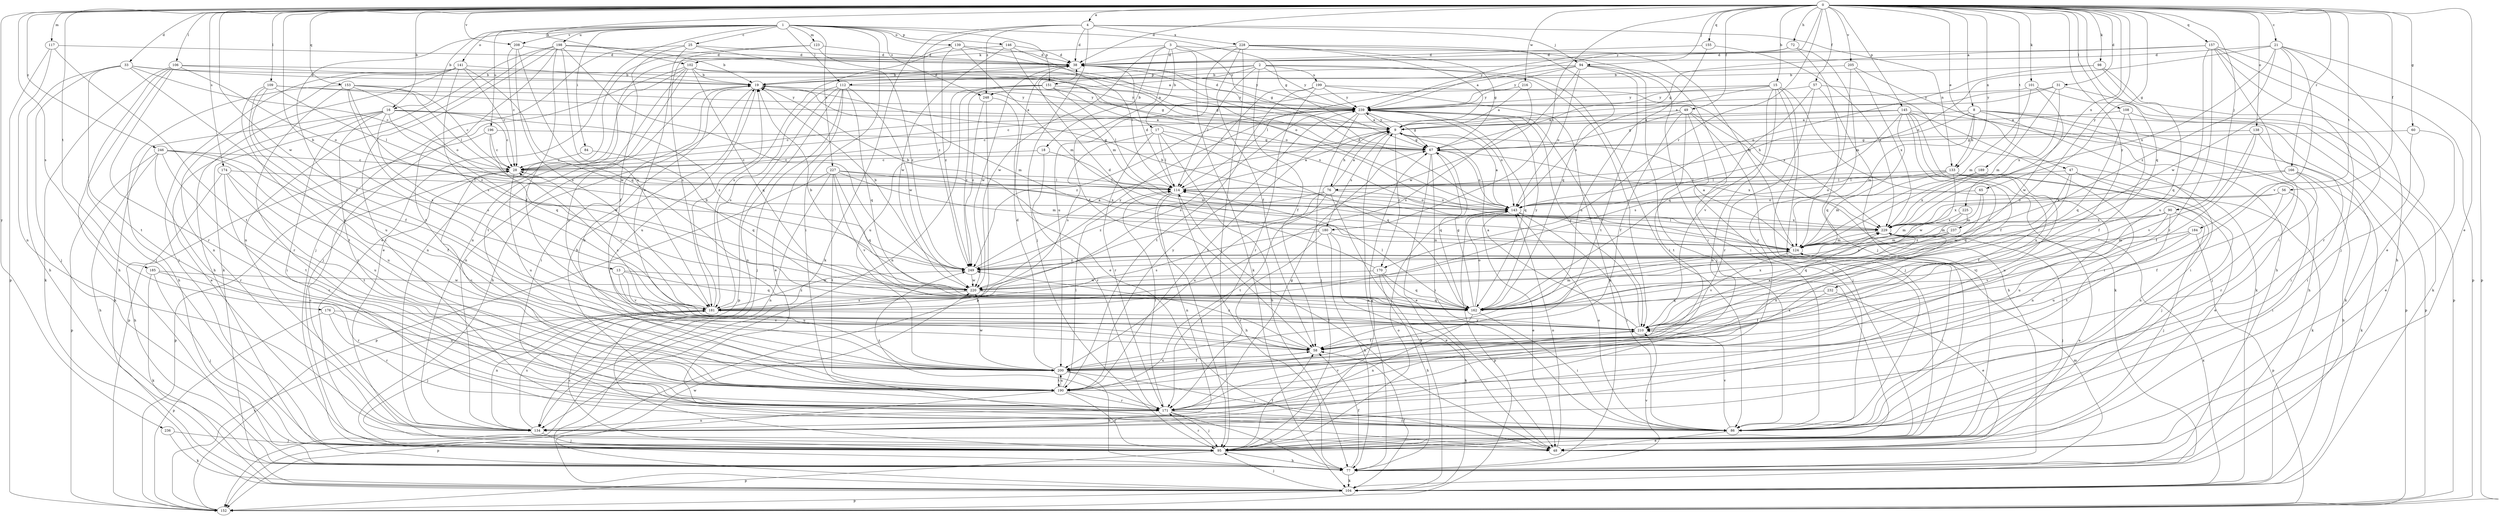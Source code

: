 strict digraph  {
0;
1;
2;
3;
4;
8;
9;
13;
15;
16;
17;
18;
19;
21;
25;
28;
31;
33;
38;
47;
48;
49;
56;
57;
58;
60;
65;
67;
72;
76;
77;
84;
86;
90;
94;
95;
98;
101;
102;
104;
106;
108;
109;
112;
114;
117;
123;
124;
133;
134;
138;
139;
141;
143;
145;
146;
151;
152;
153;
155;
157;
162;
166;
170;
171;
174;
176;
180;
181;
184;
185;
189;
190;
196;
198;
199;
200;
205;
208;
210;
216;
220;
225;
227;
228;
229;
232;
236;
237;
239;
246;
248;
249;
0 -> 4  [label=a];
0 -> 8  [label=a];
0 -> 13  [label=b];
0 -> 15  [label=b];
0 -> 16  [label=b];
0 -> 21  [label=c];
0 -> 31  [label=d];
0 -> 33  [label=d];
0 -> 38  [label=d];
0 -> 47  [label=e];
0 -> 48  [label=e];
0 -> 49  [label=f];
0 -> 56  [label=f];
0 -> 57  [label=f];
0 -> 60  [label=g];
0 -> 65  [label=g];
0 -> 72  [label=h];
0 -> 90  [label=j];
0 -> 94  [label=j];
0 -> 98  [label=k];
0 -> 101  [label=k];
0 -> 102  [label=k];
0 -> 106  [label=l];
0 -> 108  [label=l];
0 -> 109  [label=l];
0 -> 117  [label=m];
0 -> 133  [label=n];
0 -> 138  [label=o];
0 -> 145  [label=p];
0 -> 153  [label=q];
0 -> 155  [label=q];
0 -> 157  [label=q];
0 -> 162  [label=q];
0 -> 166  [label=r];
0 -> 170  [label=r];
0 -> 174  [label=s];
0 -> 176  [label=s];
0 -> 180  [label=s];
0 -> 184  [label=t];
0 -> 185  [label=t];
0 -> 189  [label=t];
0 -> 205  [label=v];
0 -> 208  [label=v];
0 -> 216  [label=w];
0 -> 220  [label=w];
0 -> 225  [label=x];
0 -> 232  [label=y];
0 -> 236  [label=y];
0 -> 237  [label=y];
0 -> 239  [label=y];
0 -> 246  [label=z];
1 -> 16  [label=b];
1 -> 25  [label=c];
1 -> 48  [label=e];
1 -> 58  [label=f];
1 -> 67  [label=g];
1 -> 84  [label=i];
1 -> 86  [label=i];
1 -> 112  [label=l];
1 -> 123  [label=m];
1 -> 139  [label=o];
1 -> 141  [label=o];
1 -> 146  [label=p];
1 -> 151  [label=p];
1 -> 196  [label=u];
1 -> 198  [label=u];
1 -> 208  [label=v];
1 -> 227  [label=x];
1 -> 248  [label=z];
2 -> 58  [label=f];
2 -> 86  [label=i];
2 -> 112  [label=l];
2 -> 114  [label=l];
2 -> 151  [label=p];
2 -> 199  [label=u];
2 -> 210  [label=v];
2 -> 239  [label=y];
2 -> 248  [label=z];
3 -> 17  [label=b];
3 -> 18  [label=b];
3 -> 58  [label=f];
3 -> 67  [label=g];
3 -> 102  [label=k];
3 -> 104  [label=k];
3 -> 124  [label=m];
3 -> 220  [label=w];
4 -> 38  [label=d];
4 -> 94  [label=j];
4 -> 95  [label=j];
4 -> 104  [label=k];
4 -> 133  [label=n];
4 -> 228  [label=x];
4 -> 248  [label=z];
4 -> 249  [label=z];
8 -> 9  [label=a];
8 -> 76  [label=h];
8 -> 86  [label=i];
8 -> 95  [label=j];
8 -> 104  [label=k];
8 -> 124  [label=m];
8 -> 133  [label=n];
8 -> 152  [label=p];
9 -> 67  [label=g];
9 -> 76  [label=h];
9 -> 170  [label=r];
9 -> 180  [label=s];
9 -> 239  [label=y];
13 -> 162  [label=q];
13 -> 200  [label=u];
13 -> 210  [label=v];
13 -> 220  [label=w];
15 -> 28  [label=c];
15 -> 86  [label=i];
15 -> 95  [label=j];
15 -> 104  [label=k];
15 -> 134  [label=n];
15 -> 143  [label=o];
15 -> 210  [label=v];
15 -> 239  [label=y];
16 -> 9  [label=a];
16 -> 28  [label=c];
16 -> 48  [label=e];
16 -> 86  [label=i];
16 -> 104  [label=k];
16 -> 162  [label=q];
16 -> 171  [label=r];
16 -> 181  [label=s];
16 -> 249  [label=z];
17 -> 67  [label=g];
17 -> 77  [label=h];
17 -> 114  [label=l];
17 -> 162  [label=q];
17 -> 171  [label=r];
17 -> 181  [label=s];
18 -> 28  [label=c];
18 -> 124  [label=m];
18 -> 171  [label=r];
19 -> 38  [label=d];
19 -> 77  [label=h];
19 -> 86  [label=i];
19 -> 124  [label=m];
19 -> 134  [label=n];
19 -> 200  [label=u];
19 -> 239  [label=y];
21 -> 38  [label=d];
21 -> 48  [label=e];
21 -> 143  [label=o];
21 -> 152  [label=p];
21 -> 210  [label=v];
21 -> 220  [label=w];
21 -> 229  [label=x];
21 -> 249  [label=z];
25 -> 38  [label=d];
25 -> 58  [label=f];
25 -> 95  [label=j];
25 -> 210  [label=v];
25 -> 249  [label=z];
28 -> 114  [label=l];
28 -> 152  [label=p];
28 -> 200  [label=u];
31 -> 9  [label=a];
31 -> 124  [label=m];
31 -> 152  [label=p];
31 -> 229  [label=x];
31 -> 239  [label=y];
33 -> 9  [label=a];
33 -> 19  [label=b];
33 -> 28  [label=c];
33 -> 77  [label=h];
33 -> 95  [label=j];
33 -> 190  [label=t];
33 -> 200  [label=u];
38 -> 19  [label=b];
38 -> 220  [label=w];
38 -> 239  [label=y];
47 -> 58  [label=f];
47 -> 95  [label=j];
47 -> 104  [label=k];
47 -> 114  [label=l];
47 -> 162  [label=q];
48 -> 114  [label=l];
48 -> 143  [label=o];
49 -> 9  [label=a];
49 -> 58  [label=f];
49 -> 67  [label=g];
49 -> 77  [label=h];
49 -> 86  [label=i];
49 -> 95  [label=j];
49 -> 190  [label=t];
56 -> 58  [label=f];
56 -> 86  [label=i];
56 -> 143  [label=o];
56 -> 229  [label=x];
57 -> 95  [label=j];
57 -> 104  [label=k];
57 -> 162  [label=q];
57 -> 171  [label=r];
57 -> 239  [label=y];
58 -> 200  [label=u];
58 -> 249  [label=z];
60 -> 48  [label=e];
60 -> 67  [label=g];
60 -> 86  [label=i];
65 -> 124  [label=m];
65 -> 143  [label=o];
65 -> 220  [label=w];
67 -> 28  [label=c];
67 -> 48  [label=e];
67 -> 86  [label=i];
67 -> 143  [label=o];
67 -> 162  [label=q];
67 -> 229  [label=x];
72 -> 38  [label=d];
72 -> 95  [label=j];
72 -> 124  [label=m];
72 -> 239  [label=y];
76 -> 9  [label=a];
76 -> 104  [label=k];
76 -> 143  [label=o];
76 -> 190  [label=t];
76 -> 200  [label=u];
76 -> 249  [label=z];
77 -> 9  [label=a];
77 -> 58  [label=f];
77 -> 104  [label=k];
77 -> 124  [label=m];
77 -> 210  [label=v];
84 -> 28  [label=c];
84 -> 162  [label=q];
86 -> 48  [label=e];
86 -> 143  [label=o];
86 -> 210  [label=v];
90 -> 95  [label=j];
90 -> 124  [label=m];
90 -> 190  [label=t];
90 -> 200  [label=u];
90 -> 210  [label=v];
90 -> 229  [label=x];
94 -> 19  [label=b];
94 -> 86  [label=i];
94 -> 95  [label=j];
94 -> 114  [label=l];
94 -> 143  [label=o];
94 -> 190  [label=t];
94 -> 220  [label=w];
94 -> 239  [label=y];
95 -> 58  [label=f];
95 -> 67  [label=g];
95 -> 77  [label=h];
95 -> 143  [label=o];
95 -> 152  [label=p];
95 -> 171  [label=r];
95 -> 181  [label=s];
98 -> 19  [label=b];
98 -> 143  [label=o];
98 -> 162  [label=q];
98 -> 171  [label=r];
101 -> 104  [label=k];
101 -> 124  [label=m];
101 -> 220  [label=w];
101 -> 239  [label=y];
102 -> 19  [label=b];
102 -> 67  [label=g];
102 -> 95  [label=j];
102 -> 134  [label=n];
102 -> 143  [label=o];
102 -> 162  [label=q];
102 -> 190  [label=t];
102 -> 200  [label=u];
104 -> 58  [label=f];
104 -> 95  [label=j];
104 -> 152  [label=p];
104 -> 220  [label=w];
104 -> 229  [label=x];
106 -> 19  [label=b];
106 -> 67  [label=g];
106 -> 77  [label=h];
106 -> 95  [label=j];
106 -> 104  [label=k];
106 -> 143  [label=o];
106 -> 171  [label=r];
108 -> 9  [label=a];
108 -> 58  [label=f];
108 -> 152  [label=p];
108 -> 162  [label=q];
109 -> 9  [label=a];
109 -> 58  [label=f];
109 -> 114  [label=l];
109 -> 190  [label=t];
109 -> 200  [label=u];
109 -> 239  [label=y];
112 -> 48  [label=e];
112 -> 95  [label=j];
112 -> 134  [label=n];
112 -> 152  [label=p];
112 -> 162  [label=q];
112 -> 181  [label=s];
112 -> 220  [label=w];
112 -> 239  [label=y];
114 -> 9  [label=a];
114 -> 38  [label=d];
114 -> 77  [label=h];
114 -> 95  [label=j];
114 -> 134  [label=n];
114 -> 143  [label=o];
117 -> 38  [label=d];
117 -> 134  [label=n];
117 -> 152  [label=p];
117 -> 190  [label=t];
123 -> 9  [label=a];
123 -> 38  [label=d];
123 -> 48  [label=e];
123 -> 181  [label=s];
124 -> 9  [label=a];
124 -> 86  [label=i];
124 -> 114  [label=l];
124 -> 210  [label=v];
124 -> 249  [label=z];
133 -> 48  [label=e];
133 -> 114  [label=l];
133 -> 124  [label=m];
133 -> 134  [label=n];
133 -> 143  [label=o];
133 -> 200  [label=u];
133 -> 220  [label=w];
134 -> 28  [label=c];
134 -> 95  [label=j];
134 -> 181  [label=s];
138 -> 58  [label=f];
138 -> 67  [label=g];
138 -> 86  [label=i];
138 -> 210  [label=v];
139 -> 38  [label=d];
139 -> 124  [label=m];
139 -> 134  [label=n];
139 -> 143  [label=o];
139 -> 249  [label=z];
141 -> 19  [label=b];
141 -> 28  [label=c];
141 -> 77  [label=h];
141 -> 95  [label=j];
141 -> 134  [label=n];
141 -> 181  [label=s];
141 -> 220  [label=w];
143 -> 9  [label=a];
143 -> 38  [label=d];
143 -> 48  [label=e];
143 -> 86  [label=i];
143 -> 152  [label=p];
143 -> 229  [label=x];
145 -> 9  [label=a];
145 -> 28  [label=c];
145 -> 58  [label=f];
145 -> 77  [label=h];
145 -> 86  [label=i];
145 -> 162  [label=q];
145 -> 181  [label=s];
145 -> 200  [label=u];
145 -> 210  [label=v];
146 -> 38  [label=d];
146 -> 114  [label=l];
146 -> 124  [label=m];
146 -> 181  [label=s];
146 -> 220  [label=w];
151 -> 114  [label=l];
151 -> 134  [label=n];
151 -> 200  [label=u];
151 -> 229  [label=x];
151 -> 239  [label=y];
151 -> 249  [label=z];
152 -> 181  [label=s];
153 -> 28  [label=c];
153 -> 77  [label=h];
153 -> 114  [label=l];
153 -> 143  [label=o];
153 -> 171  [label=r];
153 -> 181  [label=s];
153 -> 239  [label=y];
153 -> 249  [label=z];
155 -> 38  [label=d];
155 -> 200  [label=u];
155 -> 229  [label=x];
157 -> 38  [label=d];
157 -> 67  [label=g];
157 -> 77  [label=h];
157 -> 86  [label=i];
157 -> 95  [label=j];
157 -> 152  [label=p];
157 -> 171  [label=r];
157 -> 200  [label=u];
162 -> 67  [label=g];
162 -> 86  [label=i];
162 -> 114  [label=l];
162 -> 124  [label=m];
162 -> 134  [label=n];
162 -> 143  [label=o];
162 -> 229  [label=x];
162 -> 239  [label=y];
166 -> 77  [label=h];
166 -> 104  [label=k];
166 -> 114  [label=l];
166 -> 171  [label=r];
166 -> 229  [label=x];
170 -> 38  [label=d];
170 -> 77  [label=h];
170 -> 104  [label=k];
170 -> 162  [label=q];
170 -> 220  [label=w];
171 -> 19  [label=b];
171 -> 67  [label=g];
171 -> 77  [label=h];
171 -> 86  [label=i];
171 -> 95  [label=j];
171 -> 114  [label=l];
171 -> 134  [label=n];
171 -> 210  [label=v];
171 -> 249  [label=z];
174 -> 77  [label=h];
174 -> 114  [label=l];
174 -> 171  [label=r];
174 -> 190  [label=t];
174 -> 200  [label=u];
176 -> 152  [label=p];
176 -> 171  [label=r];
176 -> 200  [label=u];
176 -> 210  [label=v];
180 -> 19  [label=b];
180 -> 48  [label=e];
180 -> 77  [label=h];
180 -> 124  [label=m];
180 -> 171  [label=r];
180 -> 181  [label=s];
181 -> 19  [label=b];
181 -> 28  [label=c];
181 -> 95  [label=j];
181 -> 134  [label=n];
181 -> 210  [label=v];
181 -> 249  [label=z];
184 -> 124  [label=m];
184 -> 152  [label=p];
184 -> 200  [label=u];
184 -> 210  [label=v];
185 -> 95  [label=j];
185 -> 104  [label=k];
185 -> 171  [label=r];
185 -> 220  [label=w];
189 -> 114  [label=l];
189 -> 134  [label=n];
189 -> 229  [label=x];
190 -> 19  [label=b];
190 -> 28  [label=c];
190 -> 95  [label=j];
190 -> 114  [label=l];
190 -> 152  [label=p];
190 -> 171  [label=r];
190 -> 200  [label=u];
190 -> 229  [label=x];
190 -> 239  [label=y];
196 -> 28  [label=c];
196 -> 67  [label=g];
196 -> 152  [label=p];
196 -> 220  [label=w];
198 -> 19  [label=b];
198 -> 38  [label=d];
198 -> 58  [label=f];
198 -> 86  [label=i];
198 -> 104  [label=k];
198 -> 134  [label=n];
198 -> 181  [label=s];
198 -> 190  [label=t];
198 -> 249  [label=z];
199 -> 77  [label=h];
199 -> 114  [label=l];
199 -> 171  [label=r];
199 -> 190  [label=t];
199 -> 229  [label=x];
199 -> 239  [label=y];
200 -> 38  [label=d];
200 -> 58  [label=f];
200 -> 77  [label=h];
200 -> 86  [label=i];
200 -> 190  [label=t];
200 -> 220  [label=w];
200 -> 229  [label=x];
205 -> 19  [label=b];
205 -> 77  [label=h];
205 -> 171  [label=r];
205 -> 229  [label=x];
208 -> 28  [label=c];
208 -> 38  [label=d];
208 -> 162  [label=q];
208 -> 181  [label=s];
210 -> 9  [label=a];
210 -> 28  [label=c];
210 -> 58  [label=f];
210 -> 229  [label=x];
210 -> 239  [label=y];
216 -> 9  [label=a];
216 -> 181  [label=s];
216 -> 239  [label=y];
220 -> 19  [label=b];
220 -> 162  [label=q];
220 -> 181  [label=s];
220 -> 239  [label=y];
225 -> 124  [label=m];
225 -> 229  [label=x];
225 -> 249  [label=z];
227 -> 114  [label=l];
227 -> 124  [label=m];
227 -> 134  [label=n];
227 -> 152  [label=p];
227 -> 162  [label=q];
227 -> 190  [label=t];
227 -> 210  [label=v];
227 -> 229  [label=x];
228 -> 9  [label=a];
228 -> 38  [label=d];
228 -> 58  [label=f];
228 -> 67  [label=g];
228 -> 86  [label=i];
228 -> 95  [label=j];
228 -> 162  [label=q];
228 -> 200  [label=u];
229 -> 19  [label=b];
229 -> 48  [label=e];
229 -> 95  [label=j];
229 -> 124  [label=m];
232 -> 48  [label=e];
232 -> 58  [label=f];
232 -> 162  [label=q];
236 -> 95  [label=j];
236 -> 104  [label=k];
237 -> 124  [label=m];
237 -> 162  [label=q];
237 -> 249  [label=z];
239 -> 9  [label=a];
239 -> 28  [label=c];
239 -> 38  [label=d];
239 -> 67  [label=g];
239 -> 95  [label=j];
239 -> 143  [label=o];
239 -> 162  [label=q];
239 -> 181  [label=s];
239 -> 190  [label=t];
239 -> 210  [label=v];
239 -> 249  [label=z];
246 -> 28  [label=c];
246 -> 58  [label=f];
246 -> 77  [label=h];
246 -> 152  [label=p];
246 -> 171  [label=r];
246 -> 190  [label=t];
246 -> 200  [label=u];
248 -> 48  [label=e];
248 -> 152  [label=p];
248 -> 249  [label=z];
249 -> 9  [label=a];
249 -> 19  [label=b];
249 -> 220  [label=w];
}
